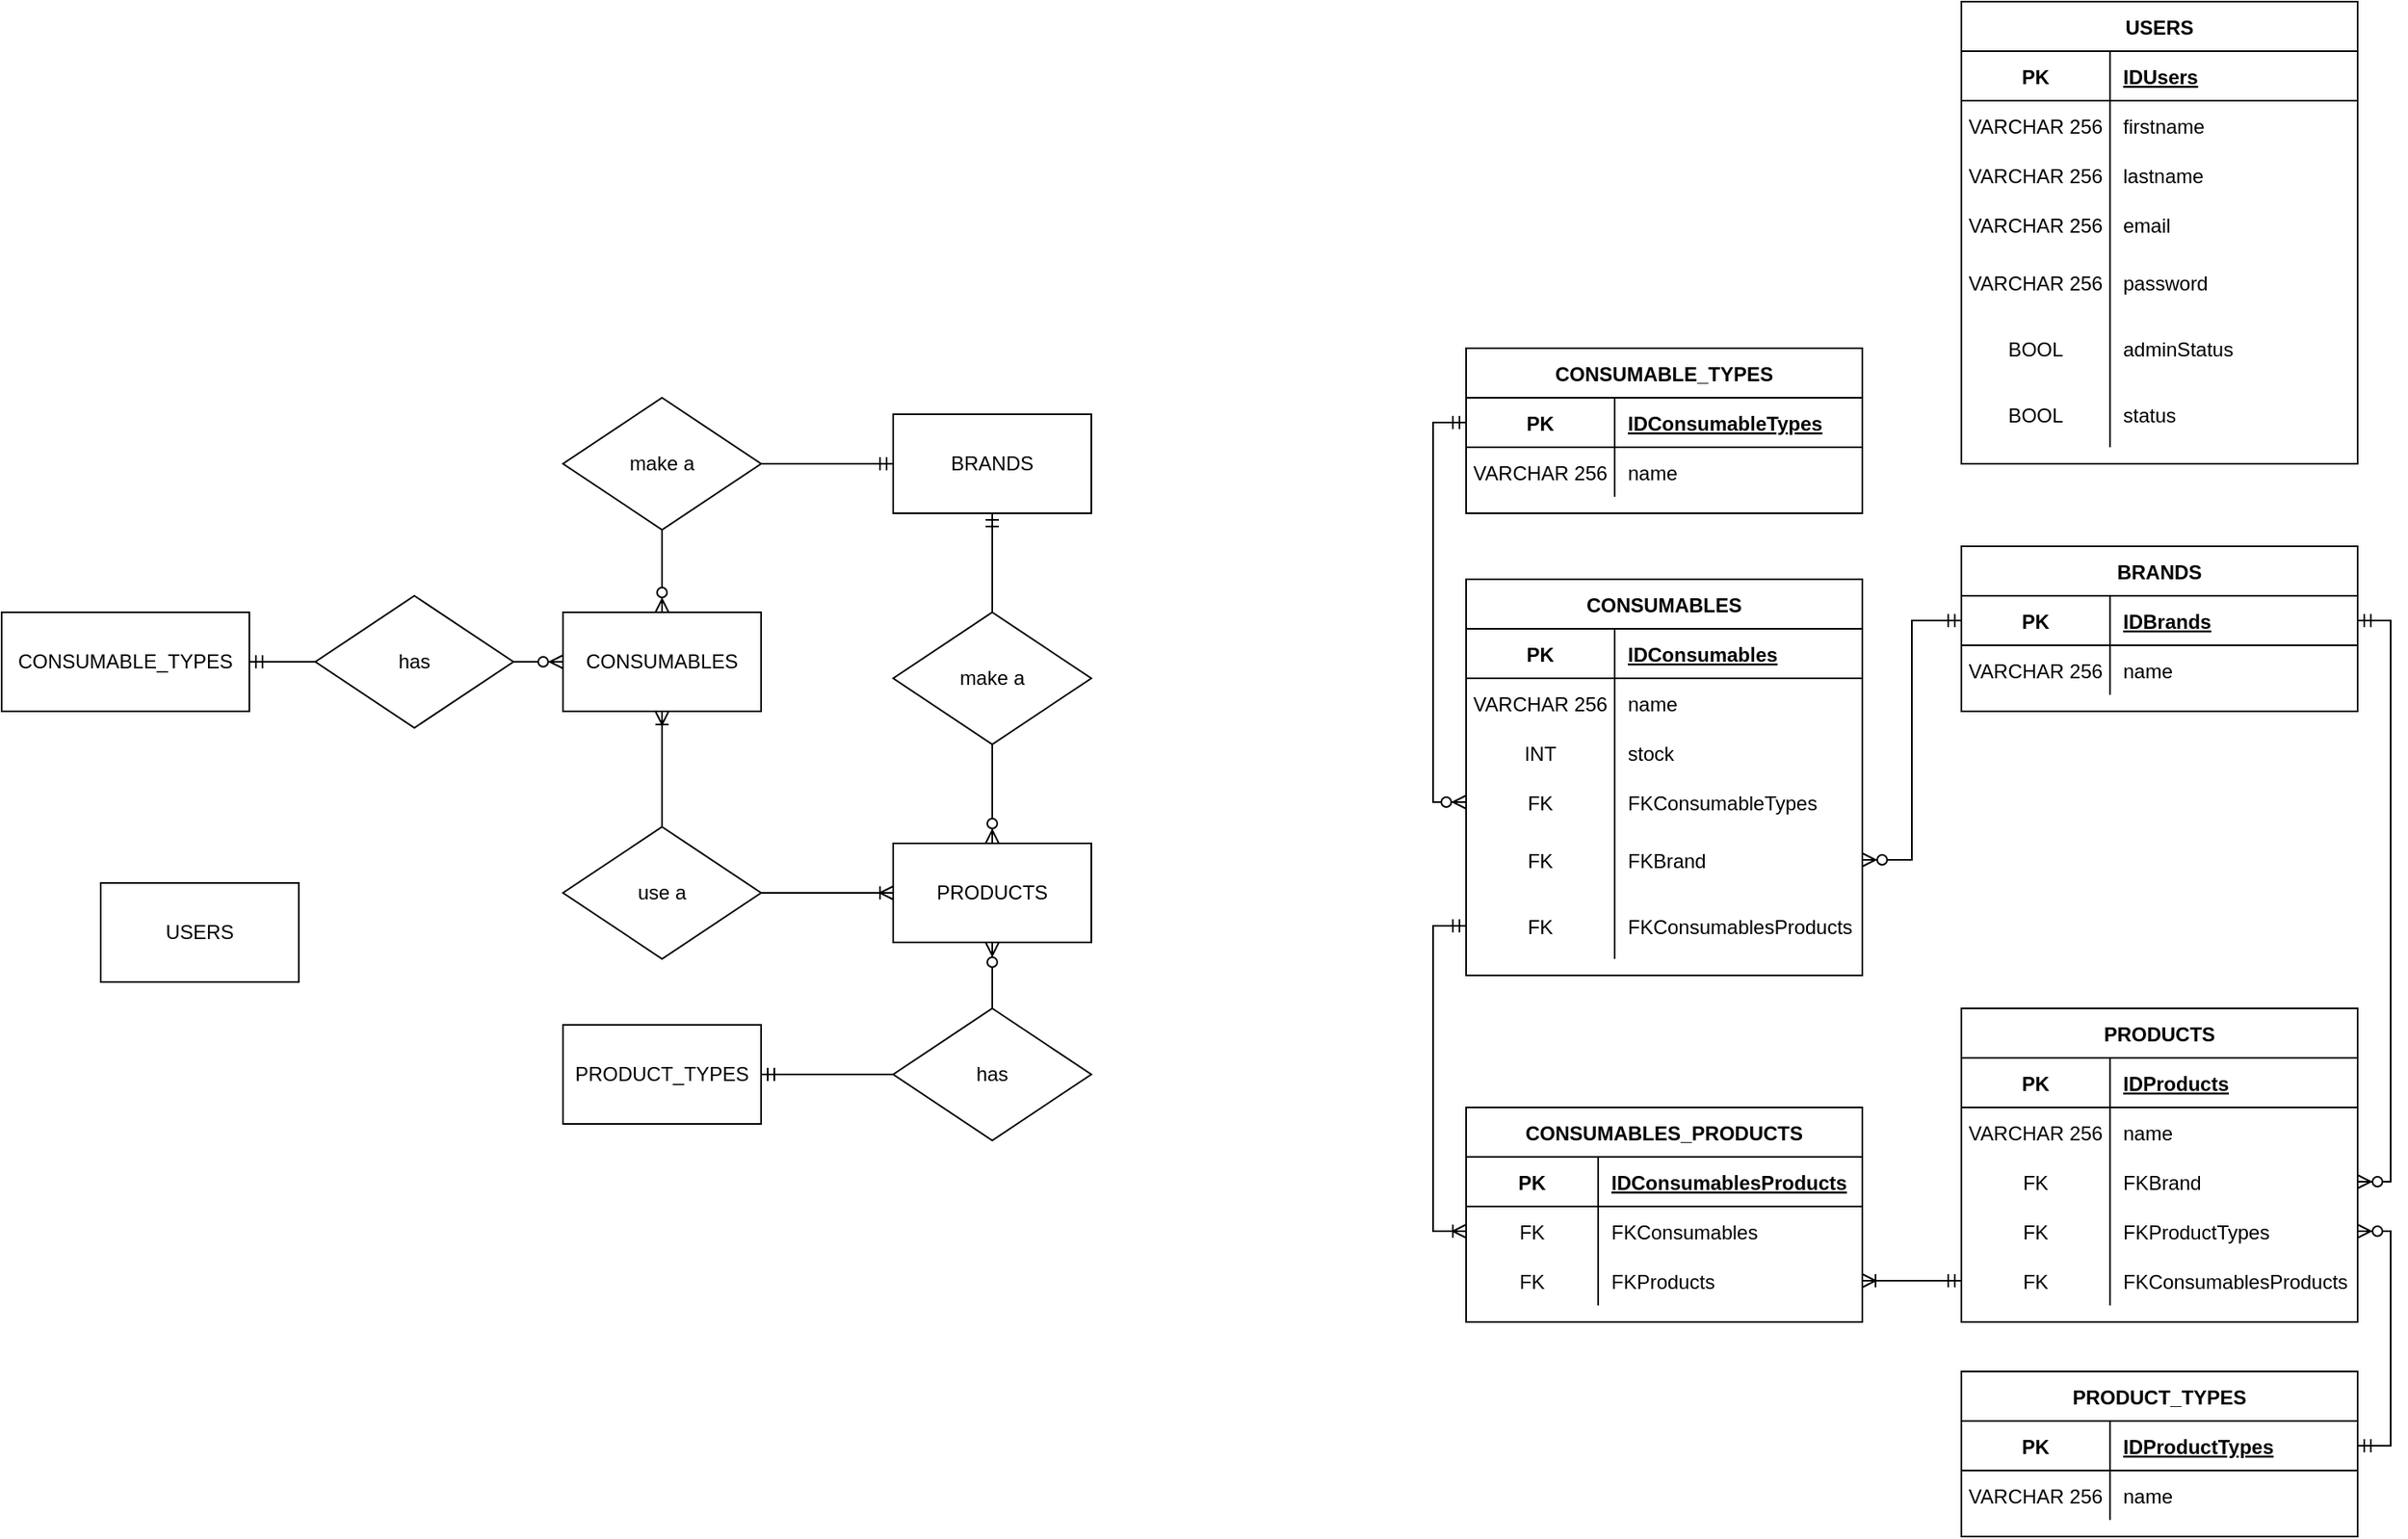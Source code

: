 <mxfile version="14.5.4" type="device"><diagram id="XI9zKNxXKHBLEwicPlAi" name="Page-1"><mxGraphModel dx="1673" dy="852" grid="1" gridSize="10" guides="1" tooltips="1" connect="1" arrows="1" fold="1" page="1" pageScale="1" pageWidth="827" pageHeight="1169" math="0" shadow="0"><root><mxCell id="0"/><mxCell id="1" parent="0"/><mxCell id="Cq86EHnbmgTyQIxnOq8t-6" value="USERS" style="rounded=0;whiteSpace=wrap;html=1;" vertex="1" parent="1"><mxGeometry x="143" y="653" width="120" height="60" as="geometry"/></mxCell><mxCell id="Cq86EHnbmgTyQIxnOq8t-12" style="edgeStyle=orthogonalEdgeStyle;rounded=0;orthogonalLoop=1;jettySize=auto;html=1;exitX=0.5;exitY=1;exitDx=0;exitDy=0;entryX=0.5;entryY=0;entryDx=0;entryDy=0;endArrow=ERzeroToMany;endFill=1;startArrow=none;startFill=0;" edge="1" parent="1" source="Cq86EHnbmgTyQIxnOq8t-7" target="Cq86EHnbmgTyQIxnOq8t-10"><mxGeometry relative="1" as="geometry"/></mxCell><mxCell id="Cq86EHnbmgTyQIxnOq8t-7" value="make a" style="rhombus;whiteSpace=wrap;html=1;" vertex="1" parent="1"><mxGeometry x="623" y="489" width="120" height="80" as="geometry"/></mxCell><mxCell id="Cq86EHnbmgTyQIxnOq8t-17" style="edgeStyle=orthogonalEdgeStyle;rounded=0;orthogonalLoop=1;jettySize=auto;html=1;exitX=0.5;exitY=1;exitDx=0;exitDy=0;entryX=0.5;entryY=0;entryDx=0;entryDy=0;endArrow=none;endFill=0;startArrow=ERoneToMany;startFill=0;" edge="1" parent="1" source="Cq86EHnbmgTyQIxnOq8t-8" target="Cq86EHnbmgTyQIxnOq8t-16"><mxGeometry relative="1" as="geometry"/></mxCell><mxCell id="Cq86EHnbmgTyQIxnOq8t-75" style="edgeStyle=orthogonalEdgeStyle;rounded=0;orthogonalLoop=1;jettySize=auto;html=1;exitX=0;exitY=0.5;exitDx=0;exitDy=0;entryX=1;entryY=0.5;entryDx=0;entryDy=0;startArrow=ERzeroToMany;startFill=1;endArrow=none;endFill=0;" edge="1" parent="1" source="Cq86EHnbmgTyQIxnOq8t-8" target="Cq86EHnbmgTyQIxnOq8t-74"><mxGeometry relative="1" as="geometry"/></mxCell><mxCell id="Cq86EHnbmgTyQIxnOq8t-8" value="CONSUMABLES" style="rounded=0;whiteSpace=wrap;html=1;" vertex="1" parent="1"><mxGeometry x="423" y="489" width="120" height="60" as="geometry"/></mxCell><mxCell id="Cq86EHnbmgTyQIxnOq8t-11" style="edgeStyle=orthogonalEdgeStyle;rounded=0;orthogonalLoop=1;jettySize=auto;html=1;exitX=0.5;exitY=1;exitDx=0;exitDy=0;entryX=0.5;entryY=0;entryDx=0;entryDy=0;endArrow=none;endFill=0;startArrow=ERmandOne;startFill=0;" edge="1" parent="1" source="Cq86EHnbmgTyQIxnOq8t-9" target="Cq86EHnbmgTyQIxnOq8t-7"><mxGeometry relative="1" as="geometry"/></mxCell><mxCell id="Cq86EHnbmgTyQIxnOq8t-14" style="edgeStyle=orthogonalEdgeStyle;rounded=0;orthogonalLoop=1;jettySize=auto;html=1;exitX=0;exitY=0.5;exitDx=0;exitDy=0;entryX=1;entryY=0.5;entryDx=0;entryDy=0;endArrow=none;endFill=0;startArrow=ERmandOne;startFill=0;" edge="1" parent="1" source="Cq86EHnbmgTyQIxnOq8t-9" target="Cq86EHnbmgTyQIxnOq8t-13"><mxGeometry relative="1" as="geometry"/></mxCell><mxCell id="Cq86EHnbmgTyQIxnOq8t-9" value="BRANDS" style="rounded=0;whiteSpace=wrap;html=1;" vertex="1" parent="1"><mxGeometry x="623" y="369" width="120" height="60" as="geometry"/></mxCell><mxCell id="Cq86EHnbmgTyQIxnOq8t-80" style="edgeStyle=orthogonalEdgeStyle;rounded=0;orthogonalLoop=1;jettySize=auto;html=1;exitX=0.5;exitY=1;exitDx=0;exitDy=0;entryX=0.5;entryY=0;entryDx=0;entryDy=0;startArrow=ERzeroToMany;startFill=1;endArrow=none;endFill=0;" edge="1" parent="1" source="Cq86EHnbmgTyQIxnOq8t-10" target="Cq86EHnbmgTyQIxnOq8t-78"><mxGeometry relative="1" as="geometry"/></mxCell><mxCell id="Cq86EHnbmgTyQIxnOq8t-10" value="PRODUCTS" style="rounded=0;whiteSpace=wrap;html=1;" vertex="1" parent="1"><mxGeometry x="623" y="629" width="120" height="60" as="geometry"/></mxCell><mxCell id="Cq86EHnbmgTyQIxnOq8t-15" style="edgeStyle=orthogonalEdgeStyle;rounded=0;orthogonalLoop=1;jettySize=auto;html=1;exitX=0.5;exitY=1;exitDx=0;exitDy=0;entryX=0.5;entryY=0;entryDx=0;entryDy=0;endArrow=ERzeroToMany;endFill=1;startArrow=none;startFill=0;" edge="1" parent="1" source="Cq86EHnbmgTyQIxnOq8t-13" target="Cq86EHnbmgTyQIxnOq8t-8"><mxGeometry relative="1" as="geometry"/></mxCell><mxCell id="Cq86EHnbmgTyQIxnOq8t-13" value="make a" style="rhombus;whiteSpace=wrap;html=1;" vertex="1" parent="1"><mxGeometry x="423" y="359" width="120" height="80" as="geometry"/></mxCell><mxCell id="Cq86EHnbmgTyQIxnOq8t-18" style="edgeStyle=orthogonalEdgeStyle;rounded=0;orthogonalLoop=1;jettySize=auto;html=1;exitX=1;exitY=0.5;exitDx=0;exitDy=0;entryX=0;entryY=0.5;entryDx=0;entryDy=0;startArrow=none;startFill=0;endArrow=ERoneToMany;endFill=0;" edge="1" parent="1" source="Cq86EHnbmgTyQIxnOq8t-16" target="Cq86EHnbmgTyQIxnOq8t-10"><mxGeometry relative="1" as="geometry"/></mxCell><mxCell id="Cq86EHnbmgTyQIxnOq8t-16" value="use a" style="rhombus;whiteSpace=wrap;html=1;" vertex="1" parent="1"><mxGeometry x="423" y="619" width="120" height="80" as="geometry"/></mxCell><mxCell id="Cq86EHnbmgTyQIxnOq8t-19" value="USERS" style="shape=table;startSize=30;container=1;collapsible=1;childLayout=tableLayout;fixedRows=1;rowLines=0;fontStyle=1;align=center;resizeLast=1;" vertex="1" parent="1"><mxGeometry x="1270" y="119" width="240" height="280" as="geometry"><mxRectangle x="970" y="120" width="70" height="30" as="alternateBounds"/></mxGeometry></mxCell><mxCell id="Cq86EHnbmgTyQIxnOq8t-20" value="" style="shape=partialRectangle;collapsible=0;dropTarget=0;pointerEvents=0;fillColor=none;top=0;left=0;bottom=1;right=0;points=[[0,0.5],[1,0.5]];portConstraint=eastwest;" vertex="1" parent="Cq86EHnbmgTyQIxnOq8t-19"><mxGeometry y="30" width="240" height="30" as="geometry"/></mxCell><mxCell id="Cq86EHnbmgTyQIxnOq8t-21" value="PK" style="shape=partialRectangle;connectable=0;fillColor=none;top=0;left=0;bottom=0;right=0;fontStyle=1;overflow=hidden;" vertex="1" parent="Cq86EHnbmgTyQIxnOq8t-20"><mxGeometry width="90" height="30" as="geometry"/></mxCell><mxCell id="Cq86EHnbmgTyQIxnOq8t-22" value="IDUsers" style="shape=partialRectangle;connectable=0;fillColor=none;top=0;left=0;bottom=0;right=0;align=left;spacingLeft=6;fontStyle=5;overflow=hidden;" vertex="1" parent="Cq86EHnbmgTyQIxnOq8t-20"><mxGeometry x="90" width="150" height="30" as="geometry"/></mxCell><mxCell id="Cq86EHnbmgTyQIxnOq8t-23" value="" style="shape=partialRectangle;collapsible=0;dropTarget=0;pointerEvents=0;fillColor=none;top=0;left=0;bottom=0;right=0;points=[[0,0.5],[1,0.5]];portConstraint=eastwest;" vertex="1" parent="Cq86EHnbmgTyQIxnOq8t-19"><mxGeometry y="60" width="240" height="30" as="geometry"/></mxCell><mxCell id="Cq86EHnbmgTyQIxnOq8t-24" value="VARCHAR 256" style="shape=partialRectangle;connectable=0;fillColor=none;top=0;left=0;bottom=0;right=0;editable=1;overflow=hidden;" vertex="1" parent="Cq86EHnbmgTyQIxnOq8t-23"><mxGeometry width="90" height="30" as="geometry"/></mxCell><mxCell id="Cq86EHnbmgTyQIxnOq8t-25" value="firstname" style="shape=partialRectangle;connectable=0;fillColor=none;top=0;left=0;bottom=0;right=0;align=left;spacingLeft=6;overflow=hidden;" vertex="1" parent="Cq86EHnbmgTyQIxnOq8t-23"><mxGeometry x="90" width="150" height="30" as="geometry"/></mxCell><mxCell id="Cq86EHnbmgTyQIxnOq8t-26" value="" style="shape=partialRectangle;collapsible=0;dropTarget=0;pointerEvents=0;fillColor=none;top=0;left=0;bottom=0;right=0;points=[[0,0.5],[1,0.5]];portConstraint=eastwest;" vertex="1" parent="Cq86EHnbmgTyQIxnOq8t-19"><mxGeometry y="90" width="240" height="30" as="geometry"/></mxCell><mxCell id="Cq86EHnbmgTyQIxnOq8t-27" value="VARCHAR 256" style="shape=partialRectangle;connectable=0;fillColor=none;top=0;left=0;bottom=0;right=0;editable=1;overflow=hidden;" vertex="1" parent="Cq86EHnbmgTyQIxnOq8t-26"><mxGeometry width="90" height="30" as="geometry"/></mxCell><mxCell id="Cq86EHnbmgTyQIxnOq8t-28" value="lastname" style="shape=partialRectangle;connectable=0;fillColor=none;top=0;left=0;bottom=0;right=0;align=left;spacingLeft=6;overflow=hidden;" vertex="1" parent="Cq86EHnbmgTyQIxnOq8t-26"><mxGeometry x="90" width="150" height="30" as="geometry"/></mxCell><mxCell id="Cq86EHnbmgTyQIxnOq8t-29" value="" style="shape=partialRectangle;collapsible=0;dropTarget=0;pointerEvents=0;fillColor=none;top=0;left=0;bottom=0;right=0;points=[[0,0.5],[1,0.5]];portConstraint=eastwest;" vertex="1" parent="Cq86EHnbmgTyQIxnOq8t-19"><mxGeometry y="120" width="240" height="30" as="geometry"/></mxCell><mxCell id="Cq86EHnbmgTyQIxnOq8t-30" value="VARCHAR 256" style="shape=partialRectangle;connectable=0;fillColor=none;top=0;left=0;bottom=0;right=0;editable=1;overflow=hidden;" vertex="1" parent="Cq86EHnbmgTyQIxnOq8t-29"><mxGeometry width="90" height="30" as="geometry"/></mxCell><mxCell id="Cq86EHnbmgTyQIxnOq8t-31" value="email" style="shape=partialRectangle;connectable=0;fillColor=none;top=0;left=0;bottom=0;right=0;align=left;spacingLeft=6;overflow=hidden;" vertex="1" parent="Cq86EHnbmgTyQIxnOq8t-29"><mxGeometry x="90" width="150" height="30" as="geometry"/></mxCell><mxCell id="Cq86EHnbmgTyQIxnOq8t-42" style="shape=partialRectangle;collapsible=0;dropTarget=0;pointerEvents=0;fillColor=none;top=0;left=0;bottom=0;right=0;points=[[0,0.5],[1,0.5]];portConstraint=eastwest;" vertex="1" parent="Cq86EHnbmgTyQIxnOq8t-19"><mxGeometry y="150" width="240" height="40" as="geometry"/></mxCell><mxCell id="Cq86EHnbmgTyQIxnOq8t-43" value="VARCHAR 256" style="shape=partialRectangle;connectable=0;fillColor=none;top=0;left=0;bottom=0;right=0;editable=1;overflow=hidden;" vertex="1" parent="Cq86EHnbmgTyQIxnOq8t-42"><mxGeometry width="90" height="40" as="geometry"/></mxCell><mxCell id="Cq86EHnbmgTyQIxnOq8t-44" value="password" style="shape=partialRectangle;connectable=0;fillColor=none;top=0;left=0;bottom=0;right=0;align=left;spacingLeft=6;overflow=hidden;" vertex="1" parent="Cq86EHnbmgTyQIxnOq8t-42"><mxGeometry x="90" width="150" height="40" as="geometry"/></mxCell><mxCell id="Cq86EHnbmgTyQIxnOq8t-48" style="shape=partialRectangle;collapsible=0;dropTarget=0;pointerEvents=0;fillColor=none;top=0;left=0;bottom=0;right=0;points=[[0,0.5],[1,0.5]];portConstraint=eastwest;" vertex="1" parent="Cq86EHnbmgTyQIxnOq8t-19"><mxGeometry y="190" width="240" height="40" as="geometry"/></mxCell><mxCell id="Cq86EHnbmgTyQIxnOq8t-49" value="BOOL" style="shape=partialRectangle;connectable=0;fillColor=none;top=0;left=0;bottom=0;right=0;editable=1;overflow=hidden;" vertex="1" parent="Cq86EHnbmgTyQIxnOq8t-48"><mxGeometry width="90" height="40" as="geometry"/></mxCell><mxCell id="Cq86EHnbmgTyQIxnOq8t-50" value="adminStatus" style="shape=partialRectangle;connectable=0;fillColor=none;top=0;left=0;bottom=0;right=0;align=left;spacingLeft=6;overflow=hidden;" vertex="1" parent="Cq86EHnbmgTyQIxnOq8t-48"><mxGeometry x="90" width="150" height="40" as="geometry"/></mxCell><mxCell id="Cq86EHnbmgTyQIxnOq8t-45" style="shape=partialRectangle;collapsible=0;dropTarget=0;pointerEvents=0;fillColor=none;top=0;left=0;bottom=0;right=0;points=[[0,0.5],[1,0.5]];portConstraint=eastwest;" vertex="1" parent="Cq86EHnbmgTyQIxnOq8t-19"><mxGeometry y="230" width="240" height="40" as="geometry"/></mxCell><mxCell id="Cq86EHnbmgTyQIxnOq8t-46" value="BOOL" style="shape=partialRectangle;connectable=0;fillColor=none;top=0;left=0;bottom=0;right=0;editable=1;overflow=hidden;" vertex="1" parent="Cq86EHnbmgTyQIxnOq8t-45"><mxGeometry width="90" height="40" as="geometry"/></mxCell><mxCell id="Cq86EHnbmgTyQIxnOq8t-47" value="status" style="shape=partialRectangle;connectable=0;fillColor=none;top=0;left=0;bottom=0;right=0;align=left;spacingLeft=6;overflow=hidden;" vertex="1" parent="Cq86EHnbmgTyQIxnOq8t-45"><mxGeometry x="90" width="150" height="40" as="geometry"/></mxCell><mxCell id="Cq86EHnbmgTyQIxnOq8t-51" value="CONSUMABLES" style="shape=table;startSize=30;container=1;collapsible=1;childLayout=tableLayout;fixedRows=1;rowLines=0;fontStyle=1;align=center;resizeLast=1;" vertex="1" parent="1"><mxGeometry x="970" y="469" width="240" height="240" as="geometry"><mxRectangle x="970" y="120" width="70" height="30" as="alternateBounds"/></mxGeometry></mxCell><mxCell id="Cq86EHnbmgTyQIxnOq8t-52" value="" style="shape=partialRectangle;collapsible=0;dropTarget=0;pointerEvents=0;fillColor=none;top=0;left=0;bottom=1;right=0;points=[[0,0.5],[1,0.5]];portConstraint=eastwest;" vertex="1" parent="Cq86EHnbmgTyQIxnOq8t-51"><mxGeometry y="30" width="240" height="30" as="geometry"/></mxCell><mxCell id="Cq86EHnbmgTyQIxnOq8t-53" value="PK" style="shape=partialRectangle;connectable=0;fillColor=none;top=0;left=0;bottom=0;right=0;fontStyle=1;overflow=hidden;" vertex="1" parent="Cq86EHnbmgTyQIxnOq8t-52"><mxGeometry width="90" height="30" as="geometry"/></mxCell><mxCell id="Cq86EHnbmgTyQIxnOq8t-54" value="IDConsumables" style="shape=partialRectangle;connectable=0;fillColor=none;top=0;left=0;bottom=0;right=0;align=left;spacingLeft=6;fontStyle=5;overflow=hidden;" vertex="1" parent="Cq86EHnbmgTyQIxnOq8t-52"><mxGeometry x="90" width="150" height="30" as="geometry"/></mxCell><mxCell id="Cq86EHnbmgTyQIxnOq8t-55" value="" style="shape=partialRectangle;collapsible=0;dropTarget=0;pointerEvents=0;fillColor=none;top=0;left=0;bottom=0;right=0;points=[[0,0.5],[1,0.5]];portConstraint=eastwest;" vertex="1" parent="Cq86EHnbmgTyQIxnOq8t-51"><mxGeometry y="60" width="240" height="30" as="geometry"/></mxCell><mxCell id="Cq86EHnbmgTyQIxnOq8t-56" value="VARCHAR 256" style="shape=partialRectangle;connectable=0;fillColor=none;top=0;left=0;bottom=0;right=0;editable=1;overflow=hidden;" vertex="1" parent="Cq86EHnbmgTyQIxnOq8t-55"><mxGeometry width="90" height="30" as="geometry"/></mxCell><mxCell id="Cq86EHnbmgTyQIxnOq8t-57" value="name" style="shape=partialRectangle;connectable=0;fillColor=none;top=0;left=0;bottom=0;right=0;align=left;spacingLeft=6;overflow=hidden;" vertex="1" parent="Cq86EHnbmgTyQIxnOq8t-55"><mxGeometry x="90" width="150" height="30" as="geometry"/></mxCell><mxCell id="Cq86EHnbmgTyQIxnOq8t-58" value="" style="shape=partialRectangle;collapsible=0;dropTarget=0;pointerEvents=0;fillColor=none;top=0;left=0;bottom=0;right=0;points=[[0,0.5],[1,0.5]];portConstraint=eastwest;" vertex="1" parent="Cq86EHnbmgTyQIxnOq8t-51"><mxGeometry y="90" width="240" height="30" as="geometry"/></mxCell><mxCell id="Cq86EHnbmgTyQIxnOq8t-59" value="INT" style="shape=partialRectangle;connectable=0;fillColor=none;top=0;left=0;bottom=0;right=0;editable=1;overflow=hidden;" vertex="1" parent="Cq86EHnbmgTyQIxnOq8t-58"><mxGeometry width="90" height="30" as="geometry"/></mxCell><mxCell id="Cq86EHnbmgTyQIxnOq8t-60" value="stock" style="shape=partialRectangle;connectable=0;fillColor=none;top=0;left=0;bottom=0;right=0;align=left;spacingLeft=6;overflow=hidden;" vertex="1" parent="Cq86EHnbmgTyQIxnOq8t-58"><mxGeometry x="90" width="150" height="30" as="geometry"/></mxCell><mxCell id="Cq86EHnbmgTyQIxnOq8t-61" value="" style="shape=partialRectangle;collapsible=0;dropTarget=0;pointerEvents=0;fillColor=none;top=0;left=0;bottom=0;right=0;points=[[0,0.5],[1,0.5]];portConstraint=eastwest;" vertex="1" parent="Cq86EHnbmgTyQIxnOq8t-51"><mxGeometry y="120" width="240" height="30" as="geometry"/></mxCell><mxCell id="Cq86EHnbmgTyQIxnOq8t-62" value="FK" style="shape=partialRectangle;connectable=0;fillColor=none;top=0;left=0;bottom=0;right=0;editable=1;overflow=hidden;" vertex="1" parent="Cq86EHnbmgTyQIxnOq8t-61"><mxGeometry width="90" height="30" as="geometry"/></mxCell><mxCell id="Cq86EHnbmgTyQIxnOq8t-63" value="FKConsumableTypes" style="shape=partialRectangle;connectable=0;fillColor=none;top=0;left=0;bottom=0;right=0;align=left;spacingLeft=6;overflow=hidden;" vertex="1" parent="Cq86EHnbmgTyQIxnOq8t-61"><mxGeometry x="90" width="150" height="30" as="geometry"/></mxCell><mxCell id="Cq86EHnbmgTyQIxnOq8t-64" style="shape=partialRectangle;collapsible=0;dropTarget=0;pointerEvents=0;fillColor=none;top=0;left=0;bottom=0;right=0;points=[[0,0.5],[1,0.5]];portConstraint=eastwest;" vertex="1" parent="Cq86EHnbmgTyQIxnOq8t-51"><mxGeometry y="150" width="240" height="40" as="geometry"/></mxCell><mxCell id="Cq86EHnbmgTyQIxnOq8t-65" value="FK" style="shape=partialRectangle;connectable=0;fillColor=none;top=0;left=0;bottom=0;right=0;editable=1;overflow=hidden;" vertex="1" parent="Cq86EHnbmgTyQIxnOq8t-64"><mxGeometry width="90" height="40" as="geometry"/></mxCell><mxCell id="Cq86EHnbmgTyQIxnOq8t-66" value="FKBrand" style="shape=partialRectangle;connectable=0;fillColor=none;top=0;left=0;bottom=0;right=0;align=left;spacingLeft=6;overflow=hidden;" vertex="1" parent="Cq86EHnbmgTyQIxnOq8t-64"><mxGeometry x="90" width="150" height="40" as="geometry"/></mxCell><mxCell id="Cq86EHnbmgTyQIxnOq8t-67" style="shape=partialRectangle;collapsible=0;dropTarget=0;pointerEvents=0;fillColor=none;top=0;left=0;bottom=0;right=0;points=[[0,0.5],[1,0.5]];portConstraint=eastwest;" vertex="1" parent="Cq86EHnbmgTyQIxnOq8t-51"><mxGeometry y="190" width="240" height="40" as="geometry"/></mxCell><mxCell id="Cq86EHnbmgTyQIxnOq8t-68" value="FK" style="shape=partialRectangle;connectable=0;fillColor=none;top=0;left=0;bottom=0;right=0;editable=1;overflow=hidden;" vertex="1" parent="Cq86EHnbmgTyQIxnOq8t-67"><mxGeometry width="90" height="40" as="geometry"/></mxCell><mxCell id="Cq86EHnbmgTyQIxnOq8t-69" value="FKConsumablesProducts" style="shape=partialRectangle;connectable=0;fillColor=none;top=0;left=0;bottom=0;right=0;align=left;spacingLeft=6;overflow=hidden;" vertex="1" parent="Cq86EHnbmgTyQIxnOq8t-67"><mxGeometry x="90" width="150" height="40" as="geometry"/></mxCell><mxCell id="Cq86EHnbmgTyQIxnOq8t-73" value="CONSUMABLE_TYPES" style="rounded=0;whiteSpace=wrap;html=1;" vertex="1" parent="1"><mxGeometry x="83" y="489" width="150" height="60" as="geometry"/></mxCell><mxCell id="Cq86EHnbmgTyQIxnOq8t-76" style="edgeStyle=orthogonalEdgeStyle;rounded=0;orthogonalLoop=1;jettySize=auto;html=1;exitX=0;exitY=0.5;exitDx=0;exitDy=0;entryX=1;entryY=0.5;entryDx=0;entryDy=0;startArrow=none;startFill=0;endArrow=ERmandOne;endFill=0;" edge="1" parent="1" source="Cq86EHnbmgTyQIxnOq8t-74" target="Cq86EHnbmgTyQIxnOq8t-73"><mxGeometry relative="1" as="geometry"/></mxCell><mxCell id="Cq86EHnbmgTyQIxnOq8t-74" value="has" style="rhombus;whiteSpace=wrap;html=1;" vertex="1" parent="1"><mxGeometry x="273" y="479" width="120" height="80" as="geometry"/></mxCell><mxCell id="Cq86EHnbmgTyQIxnOq8t-79" style="edgeStyle=orthogonalEdgeStyle;rounded=0;orthogonalLoop=1;jettySize=auto;html=1;exitX=1;exitY=0.5;exitDx=0;exitDy=0;entryX=0;entryY=0.5;entryDx=0;entryDy=0;startArrow=ERmandOne;startFill=0;endArrow=none;endFill=0;" edge="1" parent="1" source="Cq86EHnbmgTyQIxnOq8t-77" target="Cq86EHnbmgTyQIxnOq8t-78"><mxGeometry relative="1" as="geometry"/></mxCell><mxCell id="Cq86EHnbmgTyQIxnOq8t-77" value="PRODUCT_TYPES" style="rounded=0;whiteSpace=wrap;html=1;" vertex="1" parent="1"><mxGeometry x="423" y="739" width="120" height="60" as="geometry"/></mxCell><mxCell id="Cq86EHnbmgTyQIxnOq8t-78" value="has" style="rhombus;whiteSpace=wrap;html=1;" vertex="1" parent="1"><mxGeometry x="623" y="729" width="120" height="80" as="geometry"/></mxCell><mxCell id="Cq86EHnbmgTyQIxnOq8t-81" value="CONSUMABLE_TYPES" style="shape=table;startSize=30;container=1;collapsible=1;childLayout=tableLayout;fixedRows=1;rowLines=0;fontStyle=1;align=center;resizeLast=1;" vertex="1" parent="1"><mxGeometry x="970" y="329" width="240" height="100" as="geometry"><mxRectangle x="970" y="120" width="70" height="30" as="alternateBounds"/></mxGeometry></mxCell><mxCell id="Cq86EHnbmgTyQIxnOq8t-82" value="" style="shape=partialRectangle;collapsible=0;dropTarget=0;pointerEvents=0;fillColor=none;top=0;left=0;bottom=1;right=0;points=[[0,0.5],[1,0.5]];portConstraint=eastwest;" vertex="1" parent="Cq86EHnbmgTyQIxnOq8t-81"><mxGeometry y="30" width="240" height="30" as="geometry"/></mxCell><mxCell id="Cq86EHnbmgTyQIxnOq8t-83" value="PK" style="shape=partialRectangle;connectable=0;fillColor=none;top=0;left=0;bottom=0;right=0;fontStyle=1;overflow=hidden;" vertex="1" parent="Cq86EHnbmgTyQIxnOq8t-82"><mxGeometry width="90" height="30" as="geometry"/></mxCell><mxCell id="Cq86EHnbmgTyQIxnOq8t-84" value="IDConsumableTypes" style="shape=partialRectangle;connectable=0;fillColor=none;top=0;left=0;bottom=0;right=0;align=left;spacingLeft=6;fontStyle=5;overflow=hidden;" vertex="1" parent="Cq86EHnbmgTyQIxnOq8t-82"><mxGeometry x="90" width="150" height="30" as="geometry"/></mxCell><mxCell id="Cq86EHnbmgTyQIxnOq8t-85" value="" style="shape=partialRectangle;collapsible=0;dropTarget=0;pointerEvents=0;fillColor=none;top=0;left=0;bottom=0;right=0;points=[[0,0.5],[1,0.5]];portConstraint=eastwest;" vertex="1" parent="Cq86EHnbmgTyQIxnOq8t-81"><mxGeometry y="60" width="240" height="30" as="geometry"/></mxCell><mxCell id="Cq86EHnbmgTyQIxnOq8t-86" value="VARCHAR 256" style="shape=partialRectangle;connectable=0;fillColor=none;top=0;left=0;bottom=0;right=0;editable=1;overflow=hidden;" vertex="1" parent="Cq86EHnbmgTyQIxnOq8t-85"><mxGeometry width="90" height="30" as="geometry"/></mxCell><mxCell id="Cq86EHnbmgTyQIxnOq8t-87" value="name" style="shape=partialRectangle;connectable=0;fillColor=none;top=0;left=0;bottom=0;right=0;align=left;spacingLeft=6;overflow=hidden;" vertex="1" parent="Cq86EHnbmgTyQIxnOq8t-85"><mxGeometry x="90" width="150" height="30" as="geometry"/></mxCell><mxCell id="Cq86EHnbmgTyQIxnOq8t-100" value="PRODUCTS" style="shape=table;startSize=30;container=1;collapsible=1;childLayout=tableLayout;fixedRows=1;rowLines=0;fontStyle=1;align=center;resizeLast=1;" vertex="1" parent="1"><mxGeometry x="1270" y="729" width="240" height="190" as="geometry"><mxRectangle x="970" y="120" width="70" height="30" as="alternateBounds"/></mxGeometry></mxCell><mxCell id="Cq86EHnbmgTyQIxnOq8t-101" value="" style="shape=partialRectangle;collapsible=0;dropTarget=0;pointerEvents=0;fillColor=none;top=0;left=0;bottom=1;right=0;points=[[0,0.5],[1,0.5]];portConstraint=eastwest;" vertex="1" parent="Cq86EHnbmgTyQIxnOq8t-100"><mxGeometry y="30" width="240" height="30" as="geometry"/></mxCell><mxCell id="Cq86EHnbmgTyQIxnOq8t-102" value="PK" style="shape=partialRectangle;connectable=0;fillColor=none;top=0;left=0;bottom=0;right=0;fontStyle=1;overflow=hidden;" vertex="1" parent="Cq86EHnbmgTyQIxnOq8t-101"><mxGeometry width="90" height="30" as="geometry"/></mxCell><mxCell id="Cq86EHnbmgTyQIxnOq8t-103" value="IDProducts" style="shape=partialRectangle;connectable=0;fillColor=none;top=0;left=0;bottom=0;right=0;align=left;spacingLeft=6;fontStyle=5;overflow=hidden;" vertex="1" parent="Cq86EHnbmgTyQIxnOq8t-101"><mxGeometry x="90" width="150" height="30" as="geometry"/></mxCell><mxCell id="Cq86EHnbmgTyQIxnOq8t-104" value="" style="shape=partialRectangle;collapsible=0;dropTarget=0;pointerEvents=0;fillColor=none;top=0;left=0;bottom=0;right=0;points=[[0,0.5],[1,0.5]];portConstraint=eastwest;" vertex="1" parent="Cq86EHnbmgTyQIxnOq8t-100"><mxGeometry y="60" width="240" height="30" as="geometry"/></mxCell><mxCell id="Cq86EHnbmgTyQIxnOq8t-105" value="VARCHAR 256" style="shape=partialRectangle;connectable=0;fillColor=none;top=0;left=0;bottom=0;right=0;editable=1;overflow=hidden;" vertex="1" parent="Cq86EHnbmgTyQIxnOq8t-104"><mxGeometry width="90" height="30" as="geometry"/></mxCell><mxCell id="Cq86EHnbmgTyQIxnOq8t-106" value="name" style="shape=partialRectangle;connectable=0;fillColor=none;top=0;left=0;bottom=0;right=0;align=left;spacingLeft=6;overflow=hidden;" vertex="1" parent="Cq86EHnbmgTyQIxnOq8t-104"><mxGeometry x="90" width="150" height="30" as="geometry"/></mxCell><mxCell id="Cq86EHnbmgTyQIxnOq8t-160" style="shape=partialRectangle;collapsible=0;dropTarget=0;pointerEvents=0;fillColor=none;top=0;left=0;bottom=0;right=0;points=[[0,0.5],[1,0.5]];portConstraint=eastwest;" vertex="1" parent="Cq86EHnbmgTyQIxnOq8t-100"><mxGeometry y="90" width="240" height="30" as="geometry"/></mxCell><mxCell id="Cq86EHnbmgTyQIxnOq8t-161" value="FK" style="shape=partialRectangle;connectable=0;fillColor=none;top=0;left=0;bottom=0;right=0;editable=1;overflow=hidden;" vertex="1" parent="Cq86EHnbmgTyQIxnOq8t-160"><mxGeometry width="90" height="30" as="geometry"/></mxCell><mxCell id="Cq86EHnbmgTyQIxnOq8t-162" value="FKBrand" style="shape=partialRectangle;connectable=0;fillColor=none;top=0;left=0;bottom=0;right=0;align=left;spacingLeft=6;overflow=hidden;" vertex="1" parent="Cq86EHnbmgTyQIxnOq8t-160"><mxGeometry x="90" width="150" height="30" as="geometry"/></mxCell><mxCell id="Cq86EHnbmgTyQIxnOq8t-107" value="" style="shape=partialRectangle;collapsible=0;dropTarget=0;pointerEvents=0;fillColor=none;top=0;left=0;bottom=0;right=0;points=[[0,0.5],[1,0.5]];portConstraint=eastwest;" vertex="1" parent="Cq86EHnbmgTyQIxnOq8t-100"><mxGeometry y="120" width="240" height="30" as="geometry"/></mxCell><mxCell id="Cq86EHnbmgTyQIxnOq8t-108" value="FK" style="shape=partialRectangle;connectable=0;fillColor=none;top=0;left=0;bottom=0;right=0;editable=1;overflow=hidden;" vertex="1" parent="Cq86EHnbmgTyQIxnOq8t-107"><mxGeometry width="90" height="30" as="geometry"/></mxCell><mxCell id="Cq86EHnbmgTyQIxnOq8t-109" value="FKProductTypes" style="shape=partialRectangle;connectable=0;fillColor=none;top=0;left=0;bottom=0;right=0;align=left;spacingLeft=6;overflow=hidden;" vertex="1" parent="Cq86EHnbmgTyQIxnOq8t-107"><mxGeometry x="90" width="150" height="30" as="geometry"/></mxCell><mxCell id="Cq86EHnbmgTyQIxnOq8t-110" value="" style="shape=partialRectangle;collapsible=0;dropTarget=0;pointerEvents=0;fillColor=none;top=0;left=0;bottom=0;right=0;points=[[0,0.5],[1,0.5]];portConstraint=eastwest;" vertex="1" parent="Cq86EHnbmgTyQIxnOq8t-100"><mxGeometry y="150" width="240" height="30" as="geometry"/></mxCell><mxCell id="Cq86EHnbmgTyQIxnOq8t-111" value="FK" style="shape=partialRectangle;connectable=0;fillColor=none;top=0;left=0;bottom=0;right=0;editable=1;overflow=hidden;" vertex="1" parent="Cq86EHnbmgTyQIxnOq8t-110"><mxGeometry width="90" height="30" as="geometry"/></mxCell><mxCell id="Cq86EHnbmgTyQIxnOq8t-112" value="FKConsumablesProducts" style="shape=partialRectangle;connectable=0;fillColor=none;top=0;left=0;bottom=0;right=0;align=left;spacingLeft=6;overflow=hidden;" vertex="1" parent="Cq86EHnbmgTyQIxnOq8t-110"><mxGeometry x="90" width="150" height="30" as="geometry"/></mxCell><mxCell id="Cq86EHnbmgTyQIxnOq8t-119" value="PRODUCT_TYPES" style="shape=table;startSize=30;container=1;collapsible=1;childLayout=tableLayout;fixedRows=1;rowLines=0;fontStyle=1;align=center;resizeLast=1;" vertex="1" parent="1"><mxGeometry x="1270" y="949" width="240" height="100" as="geometry"><mxRectangle x="970" y="120" width="70" height="30" as="alternateBounds"/></mxGeometry></mxCell><mxCell id="Cq86EHnbmgTyQIxnOq8t-120" value="" style="shape=partialRectangle;collapsible=0;dropTarget=0;pointerEvents=0;fillColor=none;top=0;left=0;bottom=1;right=0;points=[[0,0.5],[1,0.5]];portConstraint=eastwest;" vertex="1" parent="Cq86EHnbmgTyQIxnOq8t-119"><mxGeometry y="30" width="240" height="30" as="geometry"/></mxCell><mxCell id="Cq86EHnbmgTyQIxnOq8t-121" value="PK" style="shape=partialRectangle;connectable=0;fillColor=none;top=0;left=0;bottom=0;right=0;fontStyle=1;overflow=hidden;" vertex="1" parent="Cq86EHnbmgTyQIxnOq8t-120"><mxGeometry width="90" height="30" as="geometry"/></mxCell><mxCell id="Cq86EHnbmgTyQIxnOq8t-122" value="IDProductTypes" style="shape=partialRectangle;connectable=0;fillColor=none;top=0;left=0;bottom=0;right=0;align=left;spacingLeft=6;fontStyle=5;overflow=hidden;" vertex="1" parent="Cq86EHnbmgTyQIxnOq8t-120"><mxGeometry x="90" width="150" height="30" as="geometry"/></mxCell><mxCell id="Cq86EHnbmgTyQIxnOq8t-123" value="" style="shape=partialRectangle;collapsible=0;dropTarget=0;pointerEvents=0;fillColor=none;top=0;left=0;bottom=0;right=0;points=[[0,0.5],[1,0.5]];portConstraint=eastwest;" vertex="1" parent="Cq86EHnbmgTyQIxnOq8t-119"><mxGeometry y="60" width="240" height="30" as="geometry"/></mxCell><mxCell id="Cq86EHnbmgTyQIxnOq8t-124" value="VARCHAR 256" style="shape=partialRectangle;connectable=0;fillColor=none;top=0;left=0;bottom=0;right=0;editable=1;overflow=hidden;" vertex="1" parent="Cq86EHnbmgTyQIxnOq8t-123"><mxGeometry width="90" height="30" as="geometry"/></mxCell><mxCell id="Cq86EHnbmgTyQIxnOq8t-125" value="name" style="shape=partialRectangle;connectable=0;fillColor=none;top=0;left=0;bottom=0;right=0;align=left;spacingLeft=6;overflow=hidden;" vertex="1" parent="Cq86EHnbmgTyQIxnOq8t-123"><mxGeometry x="90" width="150" height="30" as="geometry"/></mxCell><mxCell id="Cq86EHnbmgTyQIxnOq8t-126" value="CONSUMABLES_PRODUCTS" style="shape=table;startSize=30;container=1;collapsible=1;childLayout=tableLayout;fixedRows=1;rowLines=0;fontStyle=1;align=center;resizeLast=1;" vertex="1" parent="1"><mxGeometry x="970" y="789" width="240" height="130" as="geometry"><mxRectangle x="970" y="120" width="70" height="30" as="alternateBounds"/></mxGeometry></mxCell><mxCell id="Cq86EHnbmgTyQIxnOq8t-127" value="" style="shape=partialRectangle;collapsible=0;dropTarget=0;pointerEvents=0;fillColor=none;top=0;left=0;bottom=1;right=0;points=[[0,0.5],[1,0.5]];portConstraint=eastwest;" vertex="1" parent="Cq86EHnbmgTyQIxnOq8t-126"><mxGeometry y="30" width="240" height="30" as="geometry"/></mxCell><mxCell id="Cq86EHnbmgTyQIxnOq8t-128" value="PK" style="shape=partialRectangle;connectable=0;fillColor=none;top=0;left=0;bottom=0;right=0;fontStyle=1;overflow=hidden;" vertex="1" parent="Cq86EHnbmgTyQIxnOq8t-127"><mxGeometry width="80" height="30" as="geometry"/></mxCell><mxCell id="Cq86EHnbmgTyQIxnOq8t-129" value="IDConsumablesProducts" style="shape=partialRectangle;connectable=0;fillColor=none;top=0;left=0;bottom=0;right=0;align=left;spacingLeft=6;fontStyle=5;overflow=hidden;" vertex="1" parent="Cq86EHnbmgTyQIxnOq8t-127"><mxGeometry x="80" width="160" height="30" as="geometry"/></mxCell><mxCell id="Cq86EHnbmgTyQIxnOq8t-130" value="" style="shape=partialRectangle;collapsible=0;dropTarget=0;pointerEvents=0;fillColor=none;top=0;left=0;bottom=0;right=0;points=[[0,0.5],[1,0.5]];portConstraint=eastwest;" vertex="1" parent="Cq86EHnbmgTyQIxnOq8t-126"><mxGeometry y="60" width="240" height="30" as="geometry"/></mxCell><mxCell id="Cq86EHnbmgTyQIxnOq8t-131" value="FK" style="shape=partialRectangle;connectable=0;fillColor=none;top=0;left=0;bottom=0;right=0;editable=1;overflow=hidden;" vertex="1" parent="Cq86EHnbmgTyQIxnOq8t-130"><mxGeometry width="80" height="30" as="geometry"/></mxCell><mxCell id="Cq86EHnbmgTyQIxnOq8t-132" value="FKConsumables" style="shape=partialRectangle;connectable=0;fillColor=none;top=0;left=0;bottom=0;right=0;align=left;spacingLeft=6;overflow=hidden;" vertex="1" parent="Cq86EHnbmgTyQIxnOq8t-130"><mxGeometry x="80" width="160" height="30" as="geometry"/></mxCell><mxCell id="Cq86EHnbmgTyQIxnOq8t-133" value="" style="shape=partialRectangle;collapsible=0;dropTarget=0;pointerEvents=0;fillColor=none;top=0;left=0;bottom=0;right=0;points=[[0,0.5],[1,0.5]];portConstraint=eastwest;" vertex="1" parent="Cq86EHnbmgTyQIxnOq8t-126"><mxGeometry y="90" width="240" height="30" as="geometry"/></mxCell><mxCell id="Cq86EHnbmgTyQIxnOq8t-134" value="FK" style="shape=partialRectangle;connectable=0;fillColor=none;top=0;left=0;bottom=0;right=0;editable=1;overflow=hidden;" vertex="1" parent="Cq86EHnbmgTyQIxnOq8t-133"><mxGeometry width="80" height="30" as="geometry"/></mxCell><mxCell id="Cq86EHnbmgTyQIxnOq8t-135" value="FKProducts" style="shape=partialRectangle;connectable=0;fillColor=none;top=0;left=0;bottom=0;right=0;align=left;spacingLeft=6;overflow=hidden;" vertex="1" parent="Cq86EHnbmgTyQIxnOq8t-133"><mxGeometry x="80" width="160" height="30" as="geometry"/></mxCell><mxCell id="Cq86EHnbmgTyQIxnOq8t-139" value="BRANDS" style="shape=table;startSize=30;container=1;collapsible=1;childLayout=tableLayout;fixedRows=1;rowLines=0;fontStyle=1;align=center;resizeLast=1;" vertex="1" parent="1"><mxGeometry x="1270" y="449" width="240" height="100" as="geometry"><mxRectangle x="970" y="120" width="70" height="30" as="alternateBounds"/></mxGeometry></mxCell><mxCell id="Cq86EHnbmgTyQIxnOq8t-140" value="" style="shape=partialRectangle;collapsible=0;dropTarget=0;pointerEvents=0;fillColor=none;top=0;left=0;bottom=1;right=0;points=[[0,0.5],[1,0.5]];portConstraint=eastwest;" vertex="1" parent="Cq86EHnbmgTyQIxnOq8t-139"><mxGeometry y="30" width="240" height="30" as="geometry"/></mxCell><mxCell id="Cq86EHnbmgTyQIxnOq8t-141" value="PK" style="shape=partialRectangle;connectable=0;fillColor=none;top=0;left=0;bottom=0;right=0;fontStyle=1;overflow=hidden;" vertex="1" parent="Cq86EHnbmgTyQIxnOq8t-140"><mxGeometry width="90" height="30" as="geometry"/></mxCell><mxCell id="Cq86EHnbmgTyQIxnOq8t-142" value="IDBrands" style="shape=partialRectangle;connectable=0;fillColor=none;top=0;left=0;bottom=0;right=0;align=left;spacingLeft=6;fontStyle=5;overflow=hidden;" vertex="1" parent="Cq86EHnbmgTyQIxnOq8t-140"><mxGeometry x="90" width="150" height="30" as="geometry"/></mxCell><mxCell id="Cq86EHnbmgTyQIxnOq8t-143" value="" style="shape=partialRectangle;collapsible=0;dropTarget=0;pointerEvents=0;fillColor=none;top=0;left=0;bottom=0;right=0;points=[[0,0.5],[1,0.5]];portConstraint=eastwest;" vertex="1" parent="Cq86EHnbmgTyQIxnOq8t-139"><mxGeometry y="60" width="240" height="30" as="geometry"/></mxCell><mxCell id="Cq86EHnbmgTyQIxnOq8t-144" value="VARCHAR 256" style="shape=partialRectangle;connectable=0;fillColor=none;top=0;left=0;bottom=0;right=0;editable=1;overflow=hidden;" vertex="1" parent="Cq86EHnbmgTyQIxnOq8t-143"><mxGeometry width="90" height="30" as="geometry"/></mxCell><mxCell id="Cq86EHnbmgTyQIxnOq8t-145" value="name" style="shape=partialRectangle;connectable=0;fillColor=none;top=0;left=0;bottom=0;right=0;align=left;spacingLeft=6;overflow=hidden;" vertex="1" parent="Cq86EHnbmgTyQIxnOq8t-143"><mxGeometry x="90" width="150" height="30" as="geometry"/></mxCell><mxCell id="Cq86EHnbmgTyQIxnOq8t-152" style="edgeStyle=orthogonalEdgeStyle;rounded=0;orthogonalLoop=1;jettySize=auto;html=1;exitX=0;exitY=0.5;exitDx=0;exitDy=0;entryX=1;entryY=0.5;entryDx=0;entryDy=0;startArrow=ERmandOne;startFill=0;endArrow=ERzeroToMany;endFill=1;" edge="1" parent="1" source="Cq86EHnbmgTyQIxnOq8t-140" target="Cq86EHnbmgTyQIxnOq8t-64"><mxGeometry relative="1" as="geometry"/></mxCell><mxCell id="Cq86EHnbmgTyQIxnOq8t-153" style="edgeStyle=orthogonalEdgeStyle;rounded=0;orthogonalLoop=1;jettySize=auto;html=1;exitX=0;exitY=0.5;exitDx=0;exitDy=0;entryX=0;entryY=0.5;entryDx=0;entryDy=0;startArrow=ERzeroToMany;startFill=1;endArrow=ERmandOne;endFill=0;" edge="1" parent="1" source="Cq86EHnbmgTyQIxnOq8t-61" target="Cq86EHnbmgTyQIxnOq8t-82"><mxGeometry relative="1" as="geometry"/></mxCell><mxCell id="Cq86EHnbmgTyQIxnOq8t-154" style="edgeStyle=orthogonalEdgeStyle;rounded=0;orthogonalLoop=1;jettySize=auto;html=1;exitX=0;exitY=0.5;exitDx=0;exitDy=0;entryX=0;entryY=0.5;entryDx=0;entryDy=0;startArrow=ERmandOne;startFill=0;endArrow=ERoneToMany;endFill=0;" edge="1" parent="1" source="Cq86EHnbmgTyQIxnOq8t-67" target="Cq86EHnbmgTyQIxnOq8t-130"><mxGeometry relative="1" as="geometry"/></mxCell><mxCell id="Cq86EHnbmgTyQIxnOq8t-155" style="edgeStyle=orthogonalEdgeStyle;rounded=0;orthogonalLoop=1;jettySize=auto;html=1;exitX=0;exitY=0.5;exitDx=0;exitDy=0;startArrow=ERmandOne;startFill=0;endArrow=ERoneToMany;endFill=0;entryX=1;entryY=0.5;entryDx=0;entryDy=0;" edge="1" parent="1" source="Cq86EHnbmgTyQIxnOq8t-110" target="Cq86EHnbmgTyQIxnOq8t-133"><mxGeometry relative="1" as="geometry"><mxPoint x="1440" y="924" as="targetPoint"/></mxGeometry></mxCell><mxCell id="Cq86EHnbmgTyQIxnOq8t-156" style="edgeStyle=orthogonalEdgeStyle;rounded=0;orthogonalLoop=1;jettySize=auto;html=1;exitX=1;exitY=0.5;exitDx=0;exitDy=0;entryX=1;entryY=0.5;entryDx=0;entryDy=0;startArrow=ERzeroToMany;startFill=1;endArrow=ERmandOne;endFill=0;" edge="1" parent="1" source="Cq86EHnbmgTyQIxnOq8t-107" target="Cq86EHnbmgTyQIxnOq8t-120"><mxGeometry relative="1" as="geometry"/></mxCell><mxCell id="Cq86EHnbmgTyQIxnOq8t-163" style="edgeStyle=orthogonalEdgeStyle;rounded=0;orthogonalLoop=1;jettySize=auto;html=1;exitX=1;exitY=0.5;exitDx=0;exitDy=0;entryX=1;entryY=0.5;entryDx=0;entryDy=0;startArrow=ERzeroToMany;startFill=1;endArrow=ERmandOne;endFill=0;" edge="1" parent="1" source="Cq86EHnbmgTyQIxnOq8t-160" target="Cq86EHnbmgTyQIxnOq8t-140"><mxGeometry relative="1" as="geometry"/></mxCell></root></mxGraphModel></diagram></mxfile>